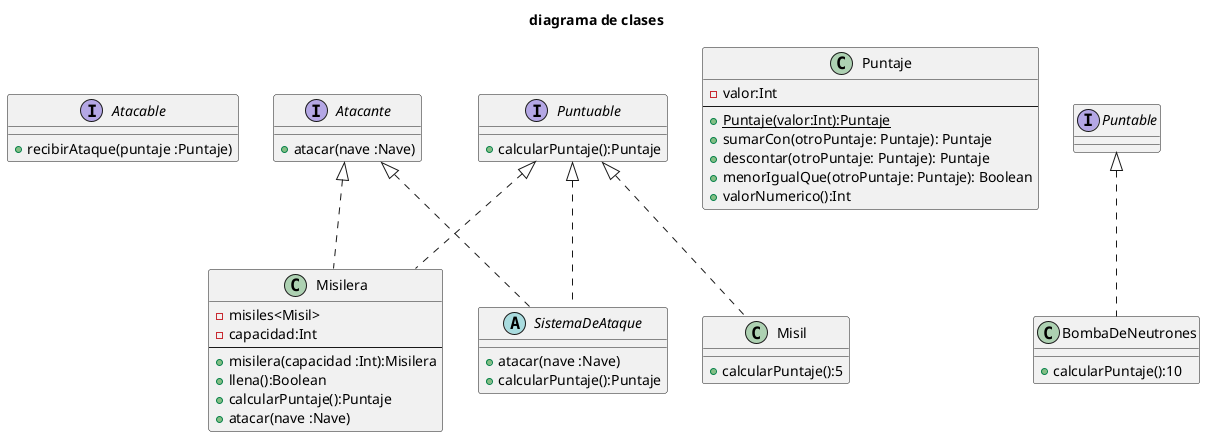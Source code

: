 @startuml diagrama de clases  de flota

title diagrama de clases

interface Atacable{
    + recibirAtaque(puntaje :Puntaje)
}

interface Atacante{
    + atacar(nave :Nave)
}

class Puntaje{
    - valor:Int
    ---
    + {static} Puntaje(valor:Int):Puntaje
    + sumarCon(otroPuntaje: Puntaje): Puntaje
    + descontar(otroPuntaje: Puntaje): Puntaje
    + menorIgualQue(otroPuntaje: Puntaje): Boolean
    + valorNumerico():Int
}

interface Puntuable{
    +  calcularPuntaje():Puntaje
}

abstract SistemaDeAtaque implements Puntuable, Atacante{
    + atacar(nave :Nave)
    +  calcularPuntaje():Puntaje
}

class Misil implements Puntuable{
    + calcularPuntaje():5
}

class BombaDeNeutrones implements Puntable{
    + calcularPuntaje():10
}

class Misilera implements Puntuable, Atacante{
    - misiles<Misil>
    - capacidad:Int
    ---
    + misilera(capacidad :Int):Misilera
    + llena():Boolean
    + calcularPuntaje():Puntaje 
    + atacar(nave :Nave)
}





@enduml
